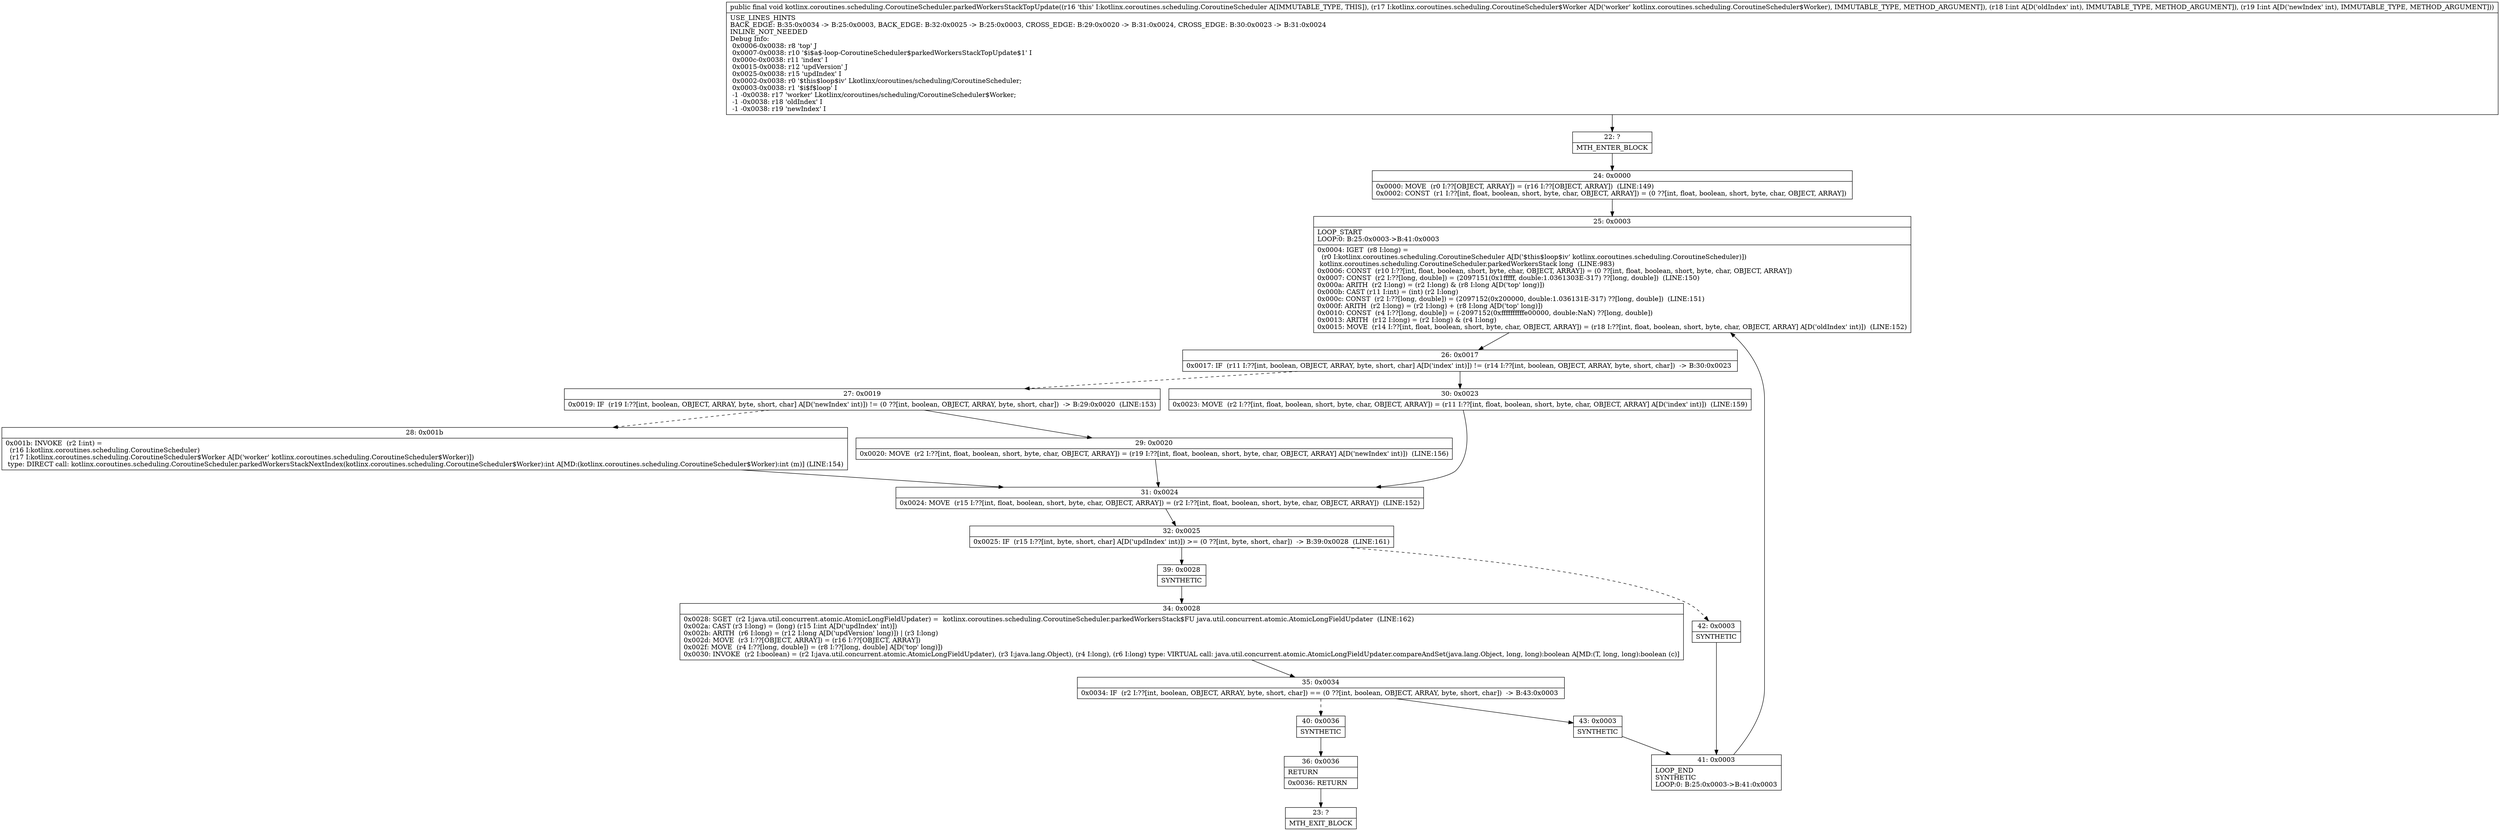 digraph "CFG forkotlinx.coroutines.scheduling.CoroutineScheduler.parkedWorkersStackTopUpdate(Lkotlinx\/coroutines\/scheduling\/CoroutineScheduler$Worker;II)V" {
Node_22 [shape=record,label="{22\:\ ?|MTH_ENTER_BLOCK\l}"];
Node_24 [shape=record,label="{24\:\ 0x0000|0x0000: MOVE  (r0 I:??[OBJECT, ARRAY]) = (r16 I:??[OBJECT, ARRAY])  (LINE:149)\l0x0002: CONST  (r1 I:??[int, float, boolean, short, byte, char, OBJECT, ARRAY]) = (0 ??[int, float, boolean, short, byte, char, OBJECT, ARRAY]) \l}"];
Node_25 [shape=record,label="{25\:\ 0x0003|LOOP_START\lLOOP:0: B:25:0x0003\-\>B:41:0x0003\l|0x0004: IGET  (r8 I:long) = \l  (r0 I:kotlinx.coroutines.scheduling.CoroutineScheduler A[D('$this$loop$iv' kotlinx.coroutines.scheduling.CoroutineScheduler)])\l kotlinx.coroutines.scheduling.CoroutineScheduler.parkedWorkersStack long  (LINE:983)\l0x0006: CONST  (r10 I:??[int, float, boolean, short, byte, char, OBJECT, ARRAY]) = (0 ??[int, float, boolean, short, byte, char, OBJECT, ARRAY]) \l0x0007: CONST  (r2 I:??[long, double]) = (2097151(0x1fffff, double:1.0361303E\-317) ??[long, double])  (LINE:150)\l0x000a: ARITH  (r2 I:long) = (r2 I:long) & (r8 I:long A[D('top' long)]) \l0x000b: CAST (r11 I:int) = (int) (r2 I:long) \l0x000c: CONST  (r2 I:??[long, double]) = (2097152(0x200000, double:1.036131E\-317) ??[long, double])  (LINE:151)\l0x000f: ARITH  (r2 I:long) = (r2 I:long) + (r8 I:long A[D('top' long)]) \l0x0010: CONST  (r4 I:??[long, double]) = (\-2097152(0xffffffffffe00000, double:NaN) ??[long, double]) \l0x0013: ARITH  (r12 I:long) = (r2 I:long) & (r4 I:long) \l0x0015: MOVE  (r14 I:??[int, float, boolean, short, byte, char, OBJECT, ARRAY]) = (r18 I:??[int, float, boolean, short, byte, char, OBJECT, ARRAY] A[D('oldIndex' int)])  (LINE:152)\l}"];
Node_26 [shape=record,label="{26\:\ 0x0017|0x0017: IF  (r11 I:??[int, boolean, OBJECT, ARRAY, byte, short, char] A[D('index' int)]) != (r14 I:??[int, boolean, OBJECT, ARRAY, byte, short, char])  \-\> B:30:0x0023 \l}"];
Node_27 [shape=record,label="{27\:\ 0x0019|0x0019: IF  (r19 I:??[int, boolean, OBJECT, ARRAY, byte, short, char] A[D('newIndex' int)]) != (0 ??[int, boolean, OBJECT, ARRAY, byte, short, char])  \-\> B:29:0x0020  (LINE:153)\l}"];
Node_28 [shape=record,label="{28\:\ 0x001b|0x001b: INVOKE  (r2 I:int) = \l  (r16 I:kotlinx.coroutines.scheduling.CoroutineScheduler)\l  (r17 I:kotlinx.coroutines.scheduling.CoroutineScheduler$Worker A[D('worker' kotlinx.coroutines.scheduling.CoroutineScheduler$Worker)])\l type: DIRECT call: kotlinx.coroutines.scheduling.CoroutineScheduler.parkedWorkersStackNextIndex(kotlinx.coroutines.scheduling.CoroutineScheduler$Worker):int A[MD:(kotlinx.coroutines.scheduling.CoroutineScheduler$Worker):int (m)] (LINE:154)\l}"];
Node_31 [shape=record,label="{31\:\ 0x0024|0x0024: MOVE  (r15 I:??[int, float, boolean, short, byte, char, OBJECT, ARRAY]) = (r2 I:??[int, float, boolean, short, byte, char, OBJECT, ARRAY])  (LINE:152)\l}"];
Node_32 [shape=record,label="{32\:\ 0x0025|0x0025: IF  (r15 I:??[int, byte, short, char] A[D('updIndex' int)]) \>= (0 ??[int, byte, short, char])  \-\> B:39:0x0028  (LINE:161)\l}"];
Node_39 [shape=record,label="{39\:\ 0x0028|SYNTHETIC\l}"];
Node_34 [shape=record,label="{34\:\ 0x0028|0x0028: SGET  (r2 I:java.util.concurrent.atomic.AtomicLongFieldUpdater) =  kotlinx.coroutines.scheduling.CoroutineScheduler.parkedWorkersStack$FU java.util.concurrent.atomic.AtomicLongFieldUpdater  (LINE:162)\l0x002a: CAST (r3 I:long) = (long) (r15 I:int A[D('updIndex' int)]) \l0x002b: ARITH  (r6 I:long) = (r12 I:long A[D('updVersion' long)]) \| (r3 I:long) \l0x002d: MOVE  (r3 I:??[OBJECT, ARRAY]) = (r16 I:??[OBJECT, ARRAY]) \l0x002f: MOVE  (r4 I:??[long, double]) = (r8 I:??[long, double] A[D('top' long)]) \l0x0030: INVOKE  (r2 I:boolean) = (r2 I:java.util.concurrent.atomic.AtomicLongFieldUpdater), (r3 I:java.lang.Object), (r4 I:long), (r6 I:long) type: VIRTUAL call: java.util.concurrent.atomic.AtomicLongFieldUpdater.compareAndSet(java.lang.Object, long, long):boolean A[MD:(T, long, long):boolean (c)]\l}"];
Node_35 [shape=record,label="{35\:\ 0x0034|0x0034: IF  (r2 I:??[int, boolean, OBJECT, ARRAY, byte, short, char]) == (0 ??[int, boolean, OBJECT, ARRAY, byte, short, char])  \-\> B:43:0x0003 \l}"];
Node_40 [shape=record,label="{40\:\ 0x0036|SYNTHETIC\l}"];
Node_36 [shape=record,label="{36\:\ 0x0036|RETURN\l|0x0036: RETURN   \l}"];
Node_23 [shape=record,label="{23\:\ ?|MTH_EXIT_BLOCK\l}"];
Node_43 [shape=record,label="{43\:\ 0x0003|SYNTHETIC\l}"];
Node_41 [shape=record,label="{41\:\ 0x0003|LOOP_END\lSYNTHETIC\lLOOP:0: B:25:0x0003\-\>B:41:0x0003\l}"];
Node_42 [shape=record,label="{42\:\ 0x0003|SYNTHETIC\l}"];
Node_29 [shape=record,label="{29\:\ 0x0020|0x0020: MOVE  (r2 I:??[int, float, boolean, short, byte, char, OBJECT, ARRAY]) = (r19 I:??[int, float, boolean, short, byte, char, OBJECT, ARRAY] A[D('newIndex' int)])  (LINE:156)\l}"];
Node_30 [shape=record,label="{30\:\ 0x0023|0x0023: MOVE  (r2 I:??[int, float, boolean, short, byte, char, OBJECT, ARRAY]) = (r11 I:??[int, float, boolean, short, byte, char, OBJECT, ARRAY] A[D('index' int)])  (LINE:159)\l}"];
MethodNode[shape=record,label="{public final void kotlinx.coroutines.scheduling.CoroutineScheduler.parkedWorkersStackTopUpdate((r16 'this' I:kotlinx.coroutines.scheduling.CoroutineScheduler A[IMMUTABLE_TYPE, THIS]), (r17 I:kotlinx.coroutines.scheduling.CoroutineScheduler$Worker A[D('worker' kotlinx.coroutines.scheduling.CoroutineScheduler$Worker), IMMUTABLE_TYPE, METHOD_ARGUMENT]), (r18 I:int A[D('oldIndex' int), IMMUTABLE_TYPE, METHOD_ARGUMENT]), (r19 I:int A[D('newIndex' int), IMMUTABLE_TYPE, METHOD_ARGUMENT]))  | USE_LINES_HINTS\lBACK_EDGE: B:35:0x0034 \-\> B:25:0x0003, BACK_EDGE: B:32:0x0025 \-\> B:25:0x0003, CROSS_EDGE: B:29:0x0020 \-\> B:31:0x0024, CROSS_EDGE: B:30:0x0023 \-\> B:31:0x0024\lINLINE_NOT_NEEDED\lDebug Info:\l  0x0006\-0x0038: r8 'top' J\l  0x0007\-0x0038: r10 '$i$a$\-loop\-CoroutineScheduler$parkedWorkersStackTopUpdate$1' I\l  0x000c\-0x0038: r11 'index' I\l  0x0015\-0x0038: r12 'updVersion' J\l  0x0025\-0x0038: r15 'updIndex' I\l  0x0002\-0x0038: r0 '$this$loop$iv' Lkotlinx\/coroutines\/scheduling\/CoroutineScheduler;\l  0x0003\-0x0038: r1 '$i$f$loop' I\l  \-1 \-0x0038: r17 'worker' Lkotlinx\/coroutines\/scheduling\/CoroutineScheduler$Worker;\l  \-1 \-0x0038: r18 'oldIndex' I\l  \-1 \-0x0038: r19 'newIndex' I\l}"];
MethodNode -> Node_22;Node_22 -> Node_24;
Node_24 -> Node_25;
Node_25 -> Node_26;
Node_26 -> Node_27[style=dashed];
Node_26 -> Node_30;
Node_27 -> Node_28[style=dashed];
Node_27 -> Node_29;
Node_28 -> Node_31;
Node_31 -> Node_32;
Node_32 -> Node_39;
Node_32 -> Node_42[style=dashed];
Node_39 -> Node_34;
Node_34 -> Node_35;
Node_35 -> Node_40[style=dashed];
Node_35 -> Node_43;
Node_40 -> Node_36;
Node_36 -> Node_23;
Node_43 -> Node_41;
Node_41 -> Node_25;
Node_42 -> Node_41;
Node_29 -> Node_31;
Node_30 -> Node_31;
}

